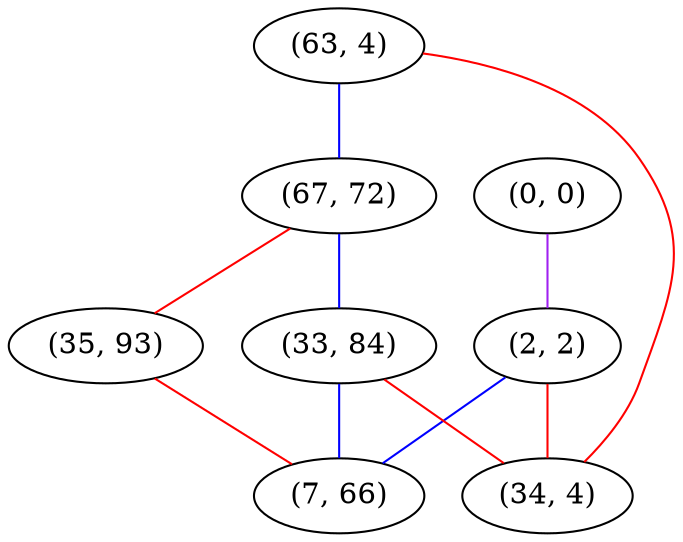 graph "" {
"(0, 0)";
"(63, 4)";
"(2, 2)";
"(67, 72)";
"(33, 84)";
"(35, 93)";
"(34, 4)";
"(7, 66)";
"(0, 0)" -- "(2, 2)"  [color=purple, key=0, weight=4];
"(63, 4)" -- "(67, 72)"  [color=blue, key=0, weight=3];
"(63, 4)" -- "(34, 4)"  [color=red, key=0, weight=1];
"(2, 2)" -- "(34, 4)"  [color=red, key=0, weight=1];
"(2, 2)" -- "(7, 66)"  [color=blue, key=0, weight=3];
"(67, 72)" -- "(33, 84)"  [color=blue, key=0, weight=3];
"(67, 72)" -- "(35, 93)"  [color=red, key=0, weight=1];
"(33, 84)" -- "(34, 4)"  [color=red, key=0, weight=1];
"(33, 84)" -- "(7, 66)"  [color=blue, key=0, weight=3];
"(35, 93)" -- "(7, 66)"  [color=red, key=0, weight=1];
}
